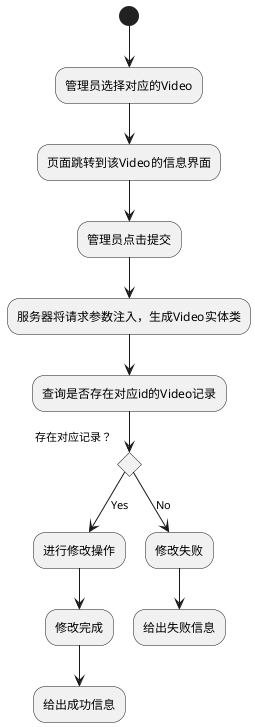 @startuml
(*)  --> "管理员选择对应的Video"
--> "页面跳转到该Video的信息界面"
--> "管理员点击提交"
--> "服务器将请求参数注入，生成Video实体类"
--> "查询是否存在对应id的Video记录"
If "存在对应记录？" then
--> [Yes] "进行修改操作"
--> "修改完成"
--> "给出成功信息"
else
--> [No]"修改失败"
--> "给出失败信息"
Endif
@enduml